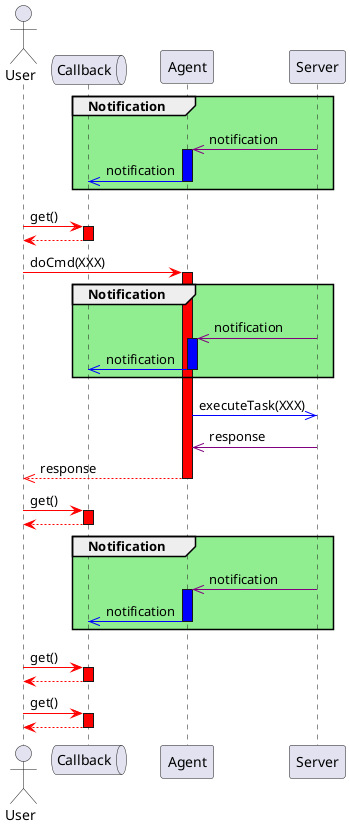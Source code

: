 @startuml

!pragma teoz true

actor User
queue Callback
participant Agent
participant Server

group #lightgreen Notification 
Server -[#purple]>> Agent --++#blue: notification
Agent -[#blue]>> Callback --: notification
end

User -[#red]> Callback --++#red: get() 
return
User -[#red]> Agent  --++#red: doCmd(XXX)

group #lightgreen Notification 
Server -[#purple]>> Agent --++#blue: notification
Agent -[#blue]>> Callback --: notification
end


Agent -[#blue]>> Server : executeTask(XXX)
Server -[#purple]>> Agent: response
Agent --[#red]>> User --: response

User -[#red]> Callback --++#red: get()
return

group #lightgreen Notification 
Server -[#purple]>> Agent --++#blue: notification
Agent -[#blue]>> Callback --: notification
end


User -[#red]> Callback --++#red: get()
return
User -[#red]> Callback --++#red: get()
return
@enduml